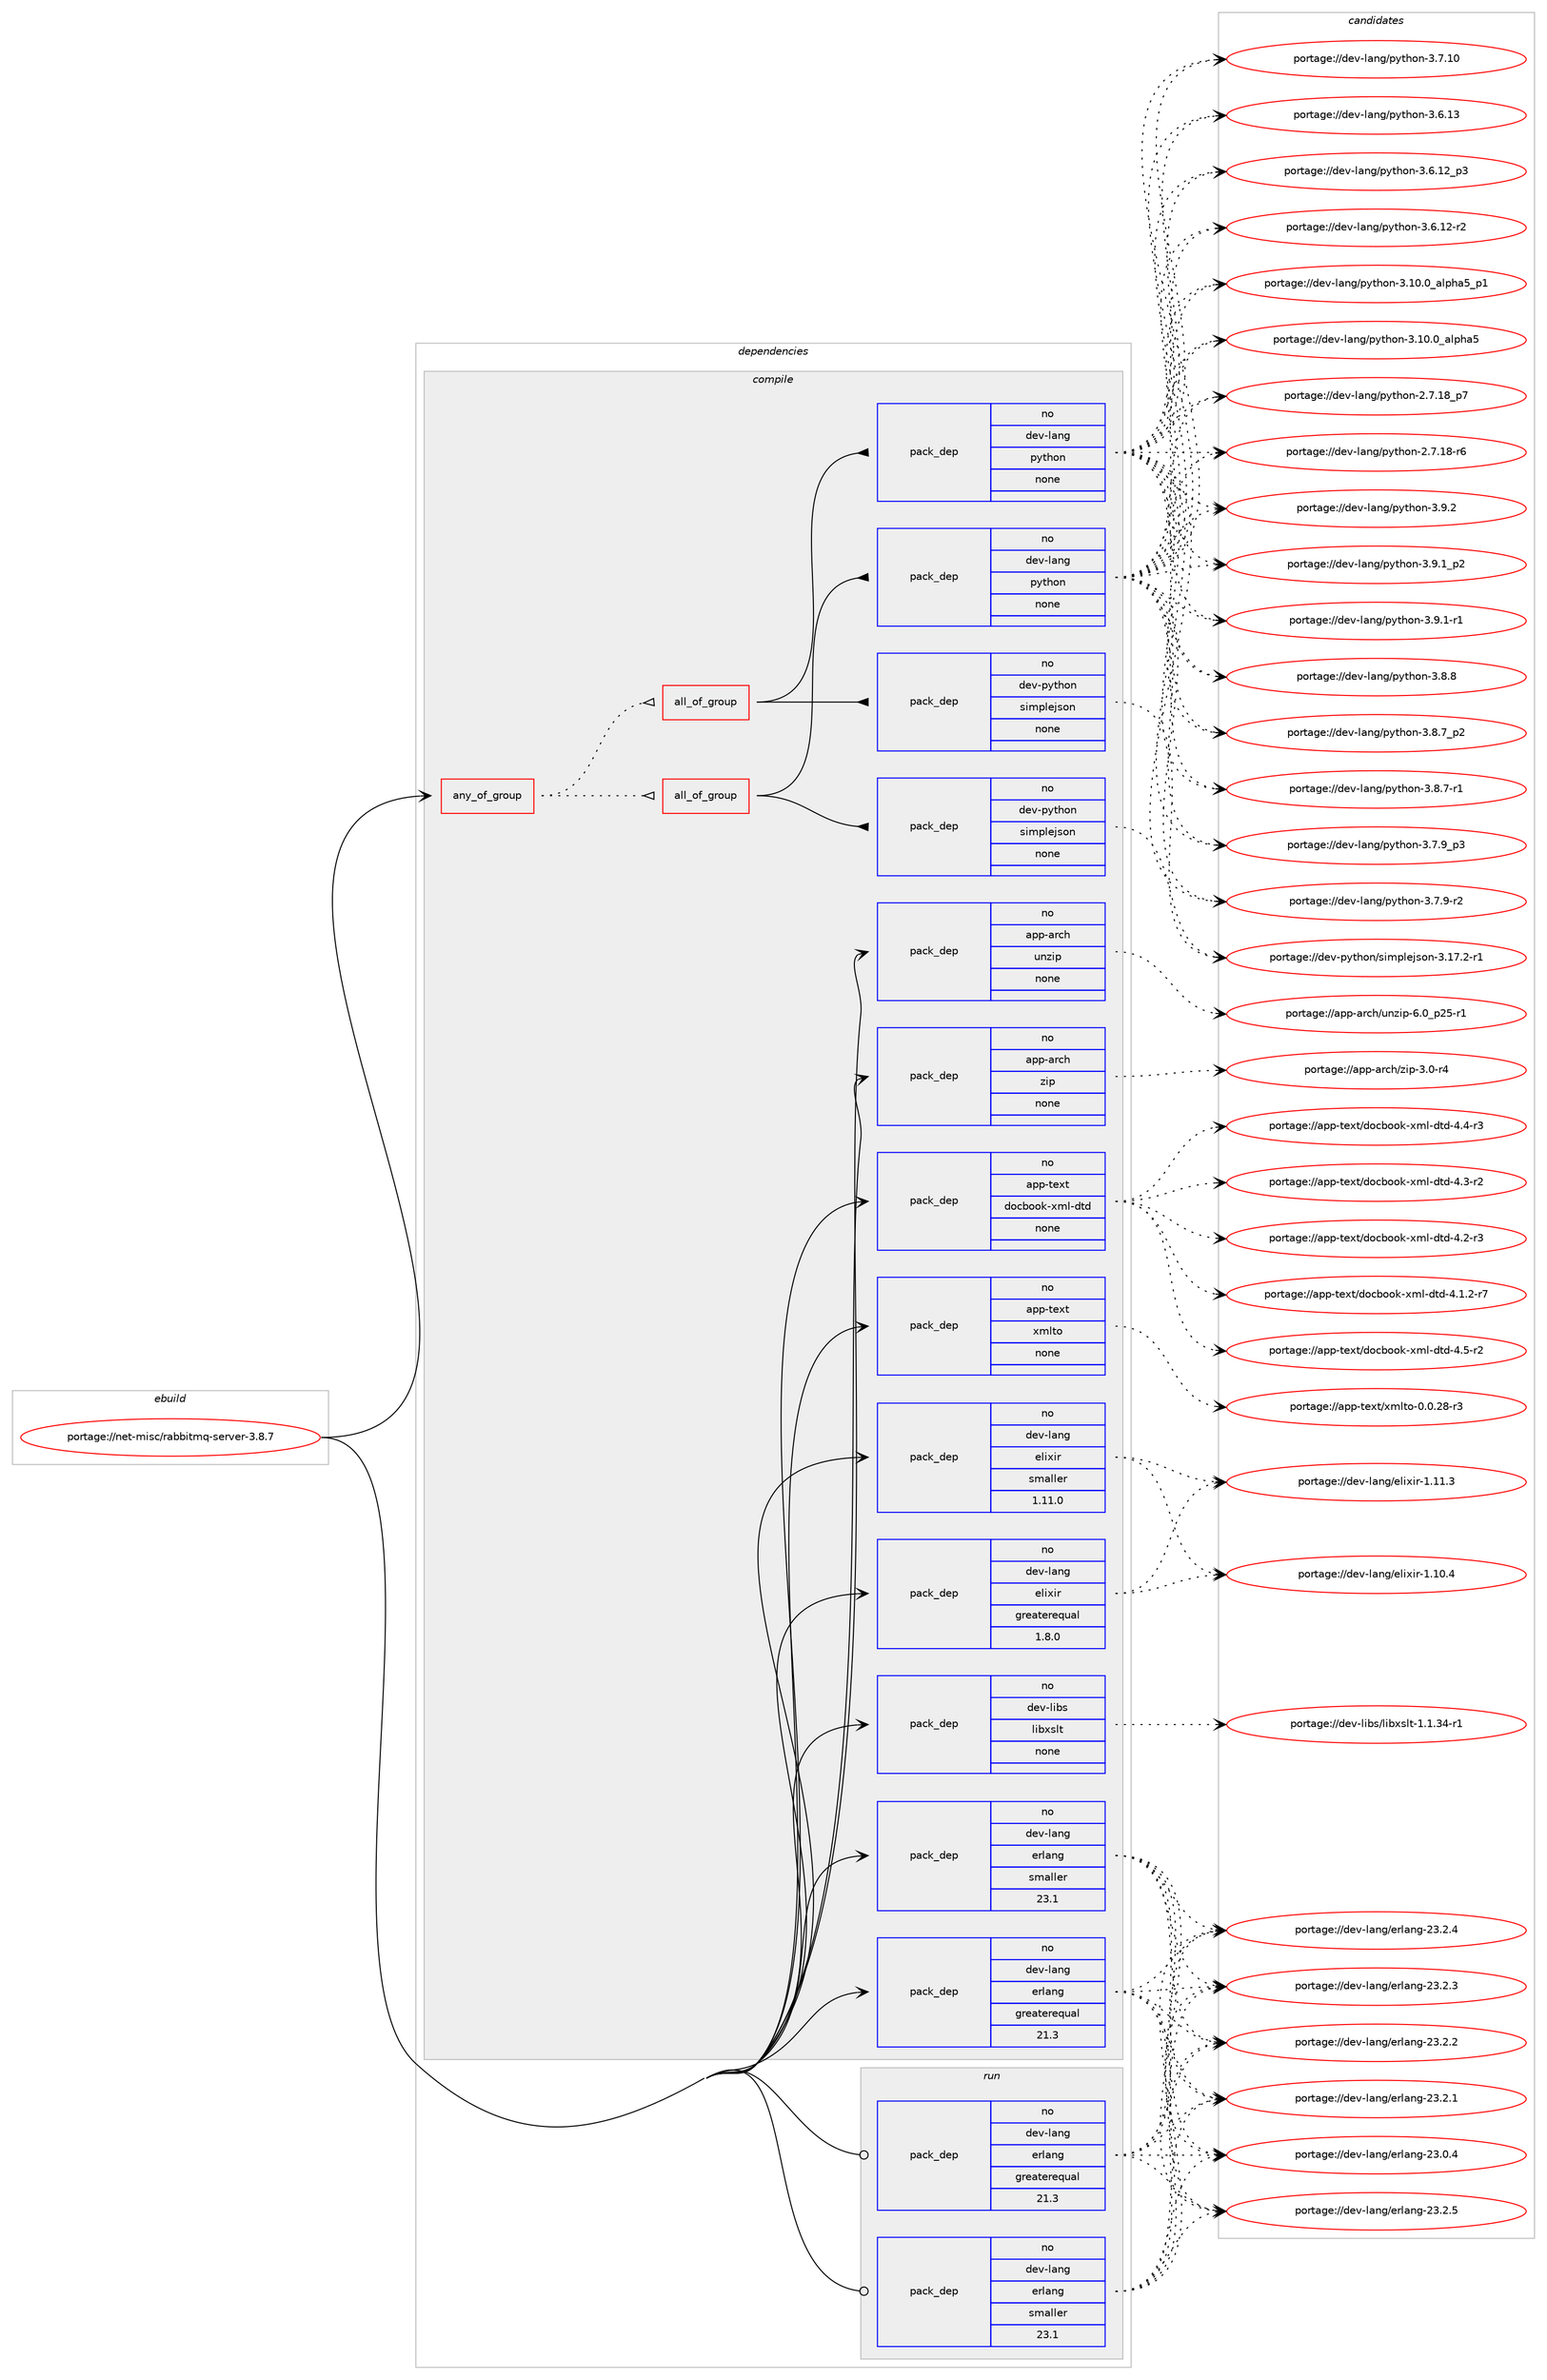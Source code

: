 digraph prolog {

# *************
# Graph options
# *************

newrank=true;
concentrate=true;
compound=true;
graph [rankdir=LR,fontname=Helvetica,fontsize=10,ranksep=1.5];#, ranksep=2.5, nodesep=0.2];
edge  [arrowhead=vee];
node  [fontname=Helvetica,fontsize=10];

# **********
# The ebuild
# **********

subgraph cluster_leftcol {
color=gray;
rank=same;
label=<<i>ebuild</i>>;
id [label="portage://net-misc/rabbitmq-server-3.8.7", color=red, width=4, href="../net-misc/rabbitmq-server-3.8.7.svg"];
}

# ****************
# The dependencies
# ****************

subgraph cluster_midcol {
color=gray;
label=<<i>dependencies</i>>;
subgraph cluster_compile {
fillcolor="#eeeeee";
style=filled;
label=<<i>compile</i>>;
subgraph any98 {
dependency8789 [label=<<TABLE BORDER="0" CELLBORDER="1" CELLSPACING="0" CELLPADDING="4"><TR><TD CELLPADDING="10">any_of_group</TD></TR></TABLE>>, shape=none, color=red];subgraph all12 {
dependency8790 [label=<<TABLE BORDER="0" CELLBORDER="1" CELLSPACING="0" CELLPADDING="4"><TR><TD CELLPADDING="10">all_of_group</TD></TR></TABLE>>, shape=none, color=red];subgraph pack6494 {
dependency8791 [label=<<TABLE BORDER="0" CELLBORDER="1" CELLSPACING="0" CELLPADDING="4" WIDTH="220"><TR><TD ROWSPAN="6" CELLPADDING="30">pack_dep</TD></TR><TR><TD WIDTH="110">no</TD></TR><TR><TD>dev-lang</TD></TR><TR><TD>python</TD></TR><TR><TD>none</TD></TR><TR><TD></TD></TR></TABLE>>, shape=none, color=blue];
}
dependency8790:e -> dependency8791:w [weight=20,style="solid",arrowhead="inv"];
subgraph pack6495 {
dependency8792 [label=<<TABLE BORDER="0" CELLBORDER="1" CELLSPACING="0" CELLPADDING="4" WIDTH="220"><TR><TD ROWSPAN="6" CELLPADDING="30">pack_dep</TD></TR><TR><TD WIDTH="110">no</TD></TR><TR><TD>dev-python</TD></TR><TR><TD>simplejson</TD></TR><TR><TD>none</TD></TR><TR><TD></TD></TR></TABLE>>, shape=none, color=blue];
}
dependency8790:e -> dependency8792:w [weight=20,style="solid",arrowhead="inv"];
}
dependency8789:e -> dependency8790:w [weight=20,style="dotted",arrowhead="oinv"];
subgraph all13 {
dependency8793 [label=<<TABLE BORDER="0" CELLBORDER="1" CELLSPACING="0" CELLPADDING="4"><TR><TD CELLPADDING="10">all_of_group</TD></TR></TABLE>>, shape=none, color=red];subgraph pack6496 {
dependency8794 [label=<<TABLE BORDER="0" CELLBORDER="1" CELLSPACING="0" CELLPADDING="4" WIDTH="220"><TR><TD ROWSPAN="6" CELLPADDING="30">pack_dep</TD></TR><TR><TD WIDTH="110">no</TD></TR><TR><TD>dev-lang</TD></TR><TR><TD>python</TD></TR><TR><TD>none</TD></TR><TR><TD></TD></TR></TABLE>>, shape=none, color=blue];
}
dependency8793:e -> dependency8794:w [weight=20,style="solid",arrowhead="inv"];
subgraph pack6497 {
dependency8795 [label=<<TABLE BORDER="0" CELLBORDER="1" CELLSPACING="0" CELLPADDING="4" WIDTH="220"><TR><TD ROWSPAN="6" CELLPADDING="30">pack_dep</TD></TR><TR><TD WIDTH="110">no</TD></TR><TR><TD>dev-python</TD></TR><TR><TD>simplejson</TD></TR><TR><TD>none</TD></TR><TR><TD></TD></TR></TABLE>>, shape=none, color=blue];
}
dependency8793:e -> dependency8795:w [weight=20,style="solid",arrowhead="inv"];
}
dependency8789:e -> dependency8793:w [weight=20,style="dotted",arrowhead="oinv"];
}
id:e -> dependency8789:w [weight=20,style="solid",arrowhead="vee"];
subgraph pack6498 {
dependency8796 [label=<<TABLE BORDER="0" CELLBORDER="1" CELLSPACING="0" CELLPADDING="4" WIDTH="220"><TR><TD ROWSPAN="6" CELLPADDING="30">pack_dep</TD></TR><TR><TD WIDTH="110">no</TD></TR><TR><TD>app-arch</TD></TR><TR><TD>unzip</TD></TR><TR><TD>none</TD></TR><TR><TD></TD></TR></TABLE>>, shape=none, color=blue];
}
id:e -> dependency8796:w [weight=20,style="solid",arrowhead="vee"];
subgraph pack6499 {
dependency8797 [label=<<TABLE BORDER="0" CELLBORDER="1" CELLSPACING="0" CELLPADDING="4" WIDTH="220"><TR><TD ROWSPAN="6" CELLPADDING="30">pack_dep</TD></TR><TR><TD WIDTH="110">no</TD></TR><TR><TD>app-arch</TD></TR><TR><TD>zip</TD></TR><TR><TD>none</TD></TR><TR><TD></TD></TR></TABLE>>, shape=none, color=blue];
}
id:e -> dependency8797:w [weight=20,style="solid",arrowhead="vee"];
subgraph pack6500 {
dependency8798 [label=<<TABLE BORDER="0" CELLBORDER="1" CELLSPACING="0" CELLPADDING="4" WIDTH="220"><TR><TD ROWSPAN="6" CELLPADDING="30">pack_dep</TD></TR><TR><TD WIDTH="110">no</TD></TR><TR><TD>app-text</TD></TR><TR><TD>docbook-xml-dtd</TD></TR><TR><TD>none</TD></TR><TR><TD></TD></TR></TABLE>>, shape=none, color=blue];
}
id:e -> dependency8798:w [weight=20,style="solid",arrowhead="vee"];
subgraph pack6501 {
dependency8799 [label=<<TABLE BORDER="0" CELLBORDER="1" CELLSPACING="0" CELLPADDING="4" WIDTH="220"><TR><TD ROWSPAN="6" CELLPADDING="30">pack_dep</TD></TR><TR><TD WIDTH="110">no</TD></TR><TR><TD>app-text</TD></TR><TR><TD>xmlto</TD></TR><TR><TD>none</TD></TR><TR><TD></TD></TR></TABLE>>, shape=none, color=blue];
}
id:e -> dependency8799:w [weight=20,style="solid",arrowhead="vee"];
subgraph pack6502 {
dependency8800 [label=<<TABLE BORDER="0" CELLBORDER="1" CELLSPACING="0" CELLPADDING="4" WIDTH="220"><TR><TD ROWSPAN="6" CELLPADDING="30">pack_dep</TD></TR><TR><TD WIDTH="110">no</TD></TR><TR><TD>dev-lang</TD></TR><TR><TD>elixir</TD></TR><TR><TD>greaterequal</TD></TR><TR><TD>1.8.0</TD></TR></TABLE>>, shape=none, color=blue];
}
id:e -> dependency8800:w [weight=20,style="solid",arrowhead="vee"];
subgraph pack6503 {
dependency8801 [label=<<TABLE BORDER="0" CELLBORDER="1" CELLSPACING="0" CELLPADDING="4" WIDTH="220"><TR><TD ROWSPAN="6" CELLPADDING="30">pack_dep</TD></TR><TR><TD WIDTH="110">no</TD></TR><TR><TD>dev-lang</TD></TR><TR><TD>elixir</TD></TR><TR><TD>smaller</TD></TR><TR><TD>1.11.0</TD></TR></TABLE>>, shape=none, color=blue];
}
id:e -> dependency8801:w [weight=20,style="solid",arrowhead="vee"];
subgraph pack6504 {
dependency8802 [label=<<TABLE BORDER="0" CELLBORDER="1" CELLSPACING="0" CELLPADDING="4" WIDTH="220"><TR><TD ROWSPAN="6" CELLPADDING="30">pack_dep</TD></TR><TR><TD WIDTH="110">no</TD></TR><TR><TD>dev-lang</TD></TR><TR><TD>erlang</TD></TR><TR><TD>greaterequal</TD></TR><TR><TD>21.3</TD></TR></TABLE>>, shape=none, color=blue];
}
id:e -> dependency8802:w [weight=20,style="solid",arrowhead="vee"];
subgraph pack6505 {
dependency8803 [label=<<TABLE BORDER="0" CELLBORDER="1" CELLSPACING="0" CELLPADDING="4" WIDTH="220"><TR><TD ROWSPAN="6" CELLPADDING="30">pack_dep</TD></TR><TR><TD WIDTH="110">no</TD></TR><TR><TD>dev-lang</TD></TR><TR><TD>erlang</TD></TR><TR><TD>smaller</TD></TR><TR><TD>23.1</TD></TR></TABLE>>, shape=none, color=blue];
}
id:e -> dependency8803:w [weight=20,style="solid",arrowhead="vee"];
subgraph pack6506 {
dependency8804 [label=<<TABLE BORDER="0" CELLBORDER="1" CELLSPACING="0" CELLPADDING="4" WIDTH="220"><TR><TD ROWSPAN="6" CELLPADDING="30">pack_dep</TD></TR><TR><TD WIDTH="110">no</TD></TR><TR><TD>dev-libs</TD></TR><TR><TD>libxslt</TD></TR><TR><TD>none</TD></TR><TR><TD></TD></TR></TABLE>>, shape=none, color=blue];
}
id:e -> dependency8804:w [weight=20,style="solid",arrowhead="vee"];
}
subgraph cluster_compileandrun {
fillcolor="#eeeeee";
style=filled;
label=<<i>compile and run</i>>;
}
subgraph cluster_run {
fillcolor="#eeeeee";
style=filled;
label=<<i>run</i>>;
subgraph pack6507 {
dependency8805 [label=<<TABLE BORDER="0" CELLBORDER="1" CELLSPACING="0" CELLPADDING="4" WIDTH="220"><TR><TD ROWSPAN="6" CELLPADDING="30">pack_dep</TD></TR><TR><TD WIDTH="110">no</TD></TR><TR><TD>dev-lang</TD></TR><TR><TD>erlang</TD></TR><TR><TD>greaterequal</TD></TR><TR><TD>21.3</TD></TR></TABLE>>, shape=none, color=blue];
}
id:e -> dependency8805:w [weight=20,style="solid",arrowhead="odot"];
subgraph pack6508 {
dependency8806 [label=<<TABLE BORDER="0" CELLBORDER="1" CELLSPACING="0" CELLPADDING="4" WIDTH="220"><TR><TD ROWSPAN="6" CELLPADDING="30">pack_dep</TD></TR><TR><TD WIDTH="110">no</TD></TR><TR><TD>dev-lang</TD></TR><TR><TD>erlang</TD></TR><TR><TD>smaller</TD></TR><TR><TD>23.1</TD></TR></TABLE>>, shape=none, color=blue];
}
id:e -> dependency8806:w [weight=20,style="solid",arrowhead="odot"];
}
}

# **************
# The candidates
# **************

subgraph cluster_choices {
rank=same;
color=gray;
label=<<i>candidates</i>>;

subgraph choice6494 {
color=black;
nodesep=1;
choice100101118451089711010347112121116104111110455146574650 [label="portage://dev-lang/python-3.9.2", color=red, width=4,href="../dev-lang/python-3.9.2.svg"];
choice1001011184510897110103471121211161041111104551465746499511250 [label="portage://dev-lang/python-3.9.1_p2", color=red, width=4,href="../dev-lang/python-3.9.1_p2.svg"];
choice1001011184510897110103471121211161041111104551465746494511449 [label="portage://dev-lang/python-3.9.1-r1", color=red, width=4,href="../dev-lang/python-3.9.1-r1.svg"];
choice100101118451089711010347112121116104111110455146564656 [label="portage://dev-lang/python-3.8.8", color=red, width=4,href="../dev-lang/python-3.8.8.svg"];
choice1001011184510897110103471121211161041111104551465646559511250 [label="portage://dev-lang/python-3.8.7_p2", color=red, width=4,href="../dev-lang/python-3.8.7_p2.svg"];
choice1001011184510897110103471121211161041111104551465646554511449 [label="portage://dev-lang/python-3.8.7-r1", color=red, width=4,href="../dev-lang/python-3.8.7-r1.svg"];
choice1001011184510897110103471121211161041111104551465546579511251 [label="portage://dev-lang/python-3.7.9_p3", color=red, width=4,href="../dev-lang/python-3.7.9_p3.svg"];
choice1001011184510897110103471121211161041111104551465546574511450 [label="portage://dev-lang/python-3.7.9-r2", color=red, width=4,href="../dev-lang/python-3.7.9-r2.svg"];
choice10010111845108971101034711212111610411111045514655464948 [label="portage://dev-lang/python-3.7.10", color=red, width=4,href="../dev-lang/python-3.7.10.svg"];
choice10010111845108971101034711212111610411111045514654464951 [label="portage://dev-lang/python-3.6.13", color=red, width=4,href="../dev-lang/python-3.6.13.svg"];
choice100101118451089711010347112121116104111110455146544649509511251 [label="portage://dev-lang/python-3.6.12_p3", color=red, width=4,href="../dev-lang/python-3.6.12_p3.svg"];
choice100101118451089711010347112121116104111110455146544649504511450 [label="portage://dev-lang/python-3.6.12-r2", color=red, width=4,href="../dev-lang/python-3.6.12-r2.svg"];
choice10010111845108971101034711212111610411111045514649484648959710811210497539511249 [label="portage://dev-lang/python-3.10.0_alpha5_p1", color=red, width=4,href="../dev-lang/python-3.10.0_alpha5_p1.svg"];
choice1001011184510897110103471121211161041111104551464948464895971081121049753 [label="portage://dev-lang/python-3.10.0_alpha5", color=red, width=4,href="../dev-lang/python-3.10.0_alpha5.svg"];
choice100101118451089711010347112121116104111110455046554649569511255 [label="portage://dev-lang/python-2.7.18_p7", color=red, width=4,href="../dev-lang/python-2.7.18_p7.svg"];
choice100101118451089711010347112121116104111110455046554649564511454 [label="portage://dev-lang/python-2.7.18-r6", color=red, width=4,href="../dev-lang/python-2.7.18-r6.svg"];
dependency8791:e -> choice100101118451089711010347112121116104111110455146574650:w [style=dotted,weight="100"];
dependency8791:e -> choice1001011184510897110103471121211161041111104551465746499511250:w [style=dotted,weight="100"];
dependency8791:e -> choice1001011184510897110103471121211161041111104551465746494511449:w [style=dotted,weight="100"];
dependency8791:e -> choice100101118451089711010347112121116104111110455146564656:w [style=dotted,weight="100"];
dependency8791:e -> choice1001011184510897110103471121211161041111104551465646559511250:w [style=dotted,weight="100"];
dependency8791:e -> choice1001011184510897110103471121211161041111104551465646554511449:w [style=dotted,weight="100"];
dependency8791:e -> choice1001011184510897110103471121211161041111104551465546579511251:w [style=dotted,weight="100"];
dependency8791:e -> choice1001011184510897110103471121211161041111104551465546574511450:w [style=dotted,weight="100"];
dependency8791:e -> choice10010111845108971101034711212111610411111045514655464948:w [style=dotted,weight="100"];
dependency8791:e -> choice10010111845108971101034711212111610411111045514654464951:w [style=dotted,weight="100"];
dependency8791:e -> choice100101118451089711010347112121116104111110455146544649509511251:w [style=dotted,weight="100"];
dependency8791:e -> choice100101118451089711010347112121116104111110455146544649504511450:w [style=dotted,weight="100"];
dependency8791:e -> choice10010111845108971101034711212111610411111045514649484648959710811210497539511249:w [style=dotted,weight="100"];
dependency8791:e -> choice1001011184510897110103471121211161041111104551464948464895971081121049753:w [style=dotted,weight="100"];
dependency8791:e -> choice100101118451089711010347112121116104111110455046554649569511255:w [style=dotted,weight="100"];
dependency8791:e -> choice100101118451089711010347112121116104111110455046554649564511454:w [style=dotted,weight="100"];
}
subgraph choice6495 {
color=black;
nodesep=1;
choice1001011184511212111610411111047115105109112108101106115111110455146495546504511449 [label="portage://dev-python/simplejson-3.17.2-r1", color=red, width=4,href="../dev-python/simplejson-3.17.2-r1.svg"];
dependency8792:e -> choice1001011184511212111610411111047115105109112108101106115111110455146495546504511449:w [style=dotted,weight="100"];
}
subgraph choice6496 {
color=black;
nodesep=1;
choice100101118451089711010347112121116104111110455146574650 [label="portage://dev-lang/python-3.9.2", color=red, width=4,href="../dev-lang/python-3.9.2.svg"];
choice1001011184510897110103471121211161041111104551465746499511250 [label="portage://dev-lang/python-3.9.1_p2", color=red, width=4,href="../dev-lang/python-3.9.1_p2.svg"];
choice1001011184510897110103471121211161041111104551465746494511449 [label="portage://dev-lang/python-3.9.1-r1", color=red, width=4,href="../dev-lang/python-3.9.1-r1.svg"];
choice100101118451089711010347112121116104111110455146564656 [label="portage://dev-lang/python-3.8.8", color=red, width=4,href="../dev-lang/python-3.8.8.svg"];
choice1001011184510897110103471121211161041111104551465646559511250 [label="portage://dev-lang/python-3.8.7_p2", color=red, width=4,href="../dev-lang/python-3.8.7_p2.svg"];
choice1001011184510897110103471121211161041111104551465646554511449 [label="portage://dev-lang/python-3.8.7-r1", color=red, width=4,href="../dev-lang/python-3.8.7-r1.svg"];
choice1001011184510897110103471121211161041111104551465546579511251 [label="portage://dev-lang/python-3.7.9_p3", color=red, width=4,href="../dev-lang/python-3.7.9_p3.svg"];
choice1001011184510897110103471121211161041111104551465546574511450 [label="portage://dev-lang/python-3.7.9-r2", color=red, width=4,href="../dev-lang/python-3.7.9-r2.svg"];
choice10010111845108971101034711212111610411111045514655464948 [label="portage://dev-lang/python-3.7.10", color=red, width=4,href="../dev-lang/python-3.7.10.svg"];
choice10010111845108971101034711212111610411111045514654464951 [label="portage://dev-lang/python-3.6.13", color=red, width=4,href="../dev-lang/python-3.6.13.svg"];
choice100101118451089711010347112121116104111110455146544649509511251 [label="portage://dev-lang/python-3.6.12_p3", color=red, width=4,href="../dev-lang/python-3.6.12_p3.svg"];
choice100101118451089711010347112121116104111110455146544649504511450 [label="portage://dev-lang/python-3.6.12-r2", color=red, width=4,href="../dev-lang/python-3.6.12-r2.svg"];
choice10010111845108971101034711212111610411111045514649484648959710811210497539511249 [label="portage://dev-lang/python-3.10.0_alpha5_p1", color=red, width=4,href="../dev-lang/python-3.10.0_alpha5_p1.svg"];
choice1001011184510897110103471121211161041111104551464948464895971081121049753 [label="portage://dev-lang/python-3.10.0_alpha5", color=red, width=4,href="../dev-lang/python-3.10.0_alpha5.svg"];
choice100101118451089711010347112121116104111110455046554649569511255 [label="portage://dev-lang/python-2.7.18_p7", color=red, width=4,href="../dev-lang/python-2.7.18_p7.svg"];
choice100101118451089711010347112121116104111110455046554649564511454 [label="portage://dev-lang/python-2.7.18-r6", color=red, width=4,href="../dev-lang/python-2.7.18-r6.svg"];
dependency8794:e -> choice100101118451089711010347112121116104111110455146574650:w [style=dotted,weight="100"];
dependency8794:e -> choice1001011184510897110103471121211161041111104551465746499511250:w [style=dotted,weight="100"];
dependency8794:e -> choice1001011184510897110103471121211161041111104551465746494511449:w [style=dotted,weight="100"];
dependency8794:e -> choice100101118451089711010347112121116104111110455146564656:w [style=dotted,weight="100"];
dependency8794:e -> choice1001011184510897110103471121211161041111104551465646559511250:w [style=dotted,weight="100"];
dependency8794:e -> choice1001011184510897110103471121211161041111104551465646554511449:w [style=dotted,weight="100"];
dependency8794:e -> choice1001011184510897110103471121211161041111104551465546579511251:w [style=dotted,weight="100"];
dependency8794:e -> choice1001011184510897110103471121211161041111104551465546574511450:w [style=dotted,weight="100"];
dependency8794:e -> choice10010111845108971101034711212111610411111045514655464948:w [style=dotted,weight="100"];
dependency8794:e -> choice10010111845108971101034711212111610411111045514654464951:w [style=dotted,weight="100"];
dependency8794:e -> choice100101118451089711010347112121116104111110455146544649509511251:w [style=dotted,weight="100"];
dependency8794:e -> choice100101118451089711010347112121116104111110455146544649504511450:w [style=dotted,weight="100"];
dependency8794:e -> choice10010111845108971101034711212111610411111045514649484648959710811210497539511249:w [style=dotted,weight="100"];
dependency8794:e -> choice1001011184510897110103471121211161041111104551464948464895971081121049753:w [style=dotted,weight="100"];
dependency8794:e -> choice100101118451089711010347112121116104111110455046554649569511255:w [style=dotted,weight="100"];
dependency8794:e -> choice100101118451089711010347112121116104111110455046554649564511454:w [style=dotted,weight="100"];
}
subgraph choice6497 {
color=black;
nodesep=1;
choice1001011184511212111610411111047115105109112108101106115111110455146495546504511449 [label="portage://dev-python/simplejson-3.17.2-r1", color=red, width=4,href="../dev-python/simplejson-3.17.2-r1.svg"];
dependency8795:e -> choice1001011184511212111610411111047115105109112108101106115111110455146495546504511449:w [style=dotted,weight="100"];
}
subgraph choice6498 {
color=black;
nodesep=1;
choice9711211245971149910447117110122105112455446489511250534511449 [label="portage://app-arch/unzip-6.0_p25-r1", color=red, width=4,href="../app-arch/unzip-6.0_p25-r1.svg"];
dependency8796:e -> choice9711211245971149910447117110122105112455446489511250534511449:w [style=dotted,weight="100"];
}
subgraph choice6499 {
color=black;
nodesep=1;
choice9711211245971149910447122105112455146484511452 [label="portage://app-arch/zip-3.0-r4", color=red, width=4,href="../app-arch/zip-3.0-r4.svg"];
dependency8797:e -> choice9711211245971149910447122105112455146484511452:w [style=dotted,weight="100"];
}
subgraph choice6500 {
color=black;
nodesep=1;
choice97112112451161011201164710011199981111111074512010910845100116100455246534511450 [label="portage://app-text/docbook-xml-dtd-4.5-r2", color=red, width=4,href="../app-text/docbook-xml-dtd-4.5-r2.svg"];
choice97112112451161011201164710011199981111111074512010910845100116100455246524511451 [label="portage://app-text/docbook-xml-dtd-4.4-r3", color=red, width=4,href="../app-text/docbook-xml-dtd-4.4-r3.svg"];
choice97112112451161011201164710011199981111111074512010910845100116100455246514511450 [label="portage://app-text/docbook-xml-dtd-4.3-r2", color=red, width=4,href="../app-text/docbook-xml-dtd-4.3-r2.svg"];
choice97112112451161011201164710011199981111111074512010910845100116100455246504511451 [label="portage://app-text/docbook-xml-dtd-4.2-r3", color=red, width=4,href="../app-text/docbook-xml-dtd-4.2-r3.svg"];
choice971121124511610112011647100111999811111110745120109108451001161004552464946504511455 [label="portage://app-text/docbook-xml-dtd-4.1.2-r7", color=red, width=4,href="../app-text/docbook-xml-dtd-4.1.2-r7.svg"];
dependency8798:e -> choice97112112451161011201164710011199981111111074512010910845100116100455246534511450:w [style=dotted,weight="100"];
dependency8798:e -> choice97112112451161011201164710011199981111111074512010910845100116100455246524511451:w [style=dotted,weight="100"];
dependency8798:e -> choice97112112451161011201164710011199981111111074512010910845100116100455246514511450:w [style=dotted,weight="100"];
dependency8798:e -> choice97112112451161011201164710011199981111111074512010910845100116100455246504511451:w [style=dotted,weight="100"];
dependency8798:e -> choice971121124511610112011647100111999811111110745120109108451001161004552464946504511455:w [style=dotted,weight="100"];
}
subgraph choice6501 {
color=black;
nodesep=1;
choice971121124511610112011647120109108116111454846484650564511451 [label="portage://app-text/xmlto-0.0.28-r3", color=red, width=4,href="../app-text/xmlto-0.0.28-r3.svg"];
dependency8799:e -> choice971121124511610112011647120109108116111454846484650564511451:w [style=dotted,weight="100"];
}
subgraph choice6502 {
color=black;
nodesep=1;
choice10010111845108971101034710110810512010511445494649494651 [label="portage://dev-lang/elixir-1.11.3", color=red, width=4,href="../dev-lang/elixir-1.11.3.svg"];
choice10010111845108971101034710110810512010511445494649484652 [label="portage://dev-lang/elixir-1.10.4", color=red, width=4,href="../dev-lang/elixir-1.10.4.svg"];
dependency8800:e -> choice10010111845108971101034710110810512010511445494649494651:w [style=dotted,weight="100"];
dependency8800:e -> choice10010111845108971101034710110810512010511445494649484652:w [style=dotted,weight="100"];
}
subgraph choice6503 {
color=black;
nodesep=1;
choice10010111845108971101034710110810512010511445494649494651 [label="portage://dev-lang/elixir-1.11.3", color=red, width=4,href="../dev-lang/elixir-1.11.3.svg"];
choice10010111845108971101034710110810512010511445494649484652 [label="portage://dev-lang/elixir-1.10.4", color=red, width=4,href="../dev-lang/elixir-1.10.4.svg"];
dependency8801:e -> choice10010111845108971101034710110810512010511445494649494651:w [style=dotted,weight="100"];
dependency8801:e -> choice10010111845108971101034710110810512010511445494649484652:w [style=dotted,weight="100"];
}
subgraph choice6504 {
color=black;
nodesep=1;
choice1001011184510897110103471011141089711010345505146504653 [label="portage://dev-lang/erlang-23.2.5", color=red, width=4,href="../dev-lang/erlang-23.2.5.svg"];
choice1001011184510897110103471011141089711010345505146504652 [label="portage://dev-lang/erlang-23.2.4", color=red, width=4,href="../dev-lang/erlang-23.2.4.svg"];
choice1001011184510897110103471011141089711010345505146504651 [label="portage://dev-lang/erlang-23.2.3", color=red, width=4,href="../dev-lang/erlang-23.2.3.svg"];
choice1001011184510897110103471011141089711010345505146504650 [label="portage://dev-lang/erlang-23.2.2", color=red, width=4,href="../dev-lang/erlang-23.2.2.svg"];
choice1001011184510897110103471011141089711010345505146504649 [label="portage://dev-lang/erlang-23.2.1", color=red, width=4,href="../dev-lang/erlang-23.2.1.svg"];
choice1001011184510897110103471011141089711010345505146484652 [label="portage://dev-lang/erlang-23.0.4", color=red, width=4,href="../dev-lang/erlang-23.0.4.svg"];
dependency8802:e -> choice1001011184510897110103471011141089711010345505146504653:w [style=dotted,weight="100"];
dependency8802:e -> choice1001011184510897110103471011141089711010345505146504652:w [style=dotted,weight="100"];
dependency8802:e -> choice1001011184510897110103471011141089711010345505146504651:w [style=dotted,weight="100"];
dependency8802:e -> choice1001011184510897110103471011141089711010345505146504650:w [style=dotted,weight="100"];
dependency8802:e -> choice1001011184510897110103471011141089711010345505146504649:w [style=dotted,weight="100"];
dependency8802:e -> choice1001011184510897110103471011141089711010345505146484652:w [style=dotted,weight="100"];
}
subgraph choice6505 {
color=black;
nodesep=1;
choice1001011184510897110103471011141089711010345505146504653 [label="portage://dev-lang/erlang-23.2.5", color=red, width=4,href="../dev-lang/erlang-23.2.5.svg"];
choice1001011184510897110103471011141089711010345505146504652 [label="portage://dev-lang/erlang-23.2.4", color=red, width=4,href="../dev-lang/erlang-23.2.4.svg"];
choice1001011184510897110103471011141089711010345505146504651 [label="portage://dev-lang/erlang-23.2.3", color=red, width=4,href="../dev-lang/erlang-23.2.3.svg"];
choice1001011184510897110103471011141089711010345505146504650 [label="portage://dev-lang/erlang-23.2.2", color=red, width=4,href="../dev-lang/erlang-23.2.2.svg"];
choice1001011184510897110103471011141089711010345505146504649 [label="portage://dev-lang/erlang-23.2.1", color=red, width=4,href="../dev-lang/erlang-23.2.1.svg"];
choice1001011184510897110103471011141089711010345505146484652 [label="portage://dev-lang/erlang-23.0.4", color=red, width=4,href="../dev-lang/erlang-23.0.4.svg"];
dependency8803:e -> choice1001011184510897110103471011141089711010345505146504653:w [style=dotted,weight="100"];
dependency8803:e -> choice1001011184510897110103471011141089711010345505146504652:w [style=dotted,weight="100"];
dependency8803:e -> choice1001011184510897110103471011141089711010345505146504651:w [style=dotted,weight="100"];
dependency8803:e -> choice1001011184510897110103471011141089711010345505146504650:w [style=dotted,weight="100"];
dependency8803:e -> choice1001011184510897110103471011141089711010345505146504649:w [style=dotted,weight="100"];
dependency8803:e -> choice1001011184510897110103471011141089711010345505146484652:w [style=dotted,weight="100"];
}
subgraph choice6506 {
color=black;
nodesep=1;
choice10010111845108105981154710810598120115108116454946494651524511449 [label="portage://dev-libs/libxslt-1.1.34-r1", color=red, width=4,href="../dev-libs/libxslt-1.1.34-r1.svg"];
dependency8804:e -> choice10010111845108105981154710810598120115108116454946494651524511449:w [style=dotted,weight="100"];
}
subgraph choice6507 {
color=black;
nodesep=1;
choice1001011184510897110103471011141089711010345505146504653 [label="portage://dev-lang/erlang-23.2.5", color=red, width=4,href="../dev-lang/erlang-23.2.5.svg"];
choice1001011184510897110103471011141089711010345505146504652 [label="portage://dev-lang/erlang-23.2.4", color=red, width=4,href="../dev-lang/erlang-23.2.4.svg"];
choice1001011184510897110103471011141089711010345505146504651 [label="portage://dev-lang/erlang-23.2.3", color=red, width=4,href="../dev-lang/erlang-23.2.3.svg"];
choice1001011184510897110103471011141089711010345505146504650 [label="portage://dev-lang/erlang-23.2.2", color=red, width=4,href="../dev-lang/erlang-23.2.2.svg"];
choice1001011184510897110103471011141089711010345505146504649 [label="portage://dev-lang/erlang-23.2.1", color=red, width=4,href="../dev-lang/erlang-23.2.1.svg"];
choice1001011184510897110103471011141089711010345505146484652 [label="portage://dev-lang/erlang-23.0.4", color=red, width=4,href="../dev-lang/erlang-23.0.4.svg"];
dependency8805:e -> choice1001011184510897110103471011141089711010345505146504653:w [style=dotted,weight="100"];
dependency8805:e -> choice1001011184510897110103471011141089711010345505146504652:w [style=dotted,weight="100"];
dependency8805:e -> choice1001011184510897110103471011141089711010345505146504651:w [style=dotted,weight="100"];
dependency8805:e -> choice1001011184510897110103471011141089711010345505146504650:w [style=dotted,weight="100"];
dependency8805:e -> choice1001011184510897110103471011141089711010345505146504649:w [style=dotted,weight="100"];
dependency8805:e -> choice1001011184510897110103471011141089711010345505146484652:w [style=dotted,weight="100"];
}
subgraph choice6508 {
color=black;
nodesep=1;
choice1001011184510897110103471011141089711010345505146504653 [label="portage://dev-lang/erlang-23.2.5", color=red, width=4,href="../dev-lang/erlang-23.2.5.svg"];
choice1001011184510897110103471011141089711010345505146504652 [label="portage://dev-lang/erlang-23.2.4", color=red, width=4,href="../dev-lang/erlang-23.2.4.svg"];
choice1001011184510897110103471011141089711010345505146504651 [label="portage://dev-lang/erlang-23.2.3", color=red, width=4,href="../dev-lang/erlang-23.2.3.svg"];
choice1001011184510897110103471011141089711010345505146504650 [label="portage://dev-lang/erlang-23.2.2", color=red, width=4,href="../dev-lang/erlang-23.2.2.svg"];
choice1001011184510897110103471011141089711010345505146504649 [label="portage://dev-lang/erlang-23.2.1", color=red, width=4,href="../dev-lang/erlang-23.2.1.svg"];
choice1001011184510897110103471011141089711010345505146484652 [label="portage://dev-lang/erlang-23.0.4", color=red, width=4,href="../dev-lang/erlang-23.0.4.svg"];
dependency8806:e -> choice1001011184510897110103471011141089711010345505146504653:w [style=dotted,weight="100"];
dependency8806:e -> choice1001011184510897110103471011141089711010345505146504652:w [style=dotted,weight="100"];
dependency8806:e -> choice1001011184510897110103471011141089711010345505146504651:w [style=dotted,weight="100"];
dependency8806:e -> choice1001011184510897110103471011141089711010345505146504650:w [style=dotted,weight="100"];
dependency8806:e -> choice1001011184510897110103471011141089711010345505146504649:w [style=dotted,weight="100"];
dependency8806:e -> choice1001011184510897110103471011141089711010345505146484652:w [style=dotted,weight="100"];
}
}

}

